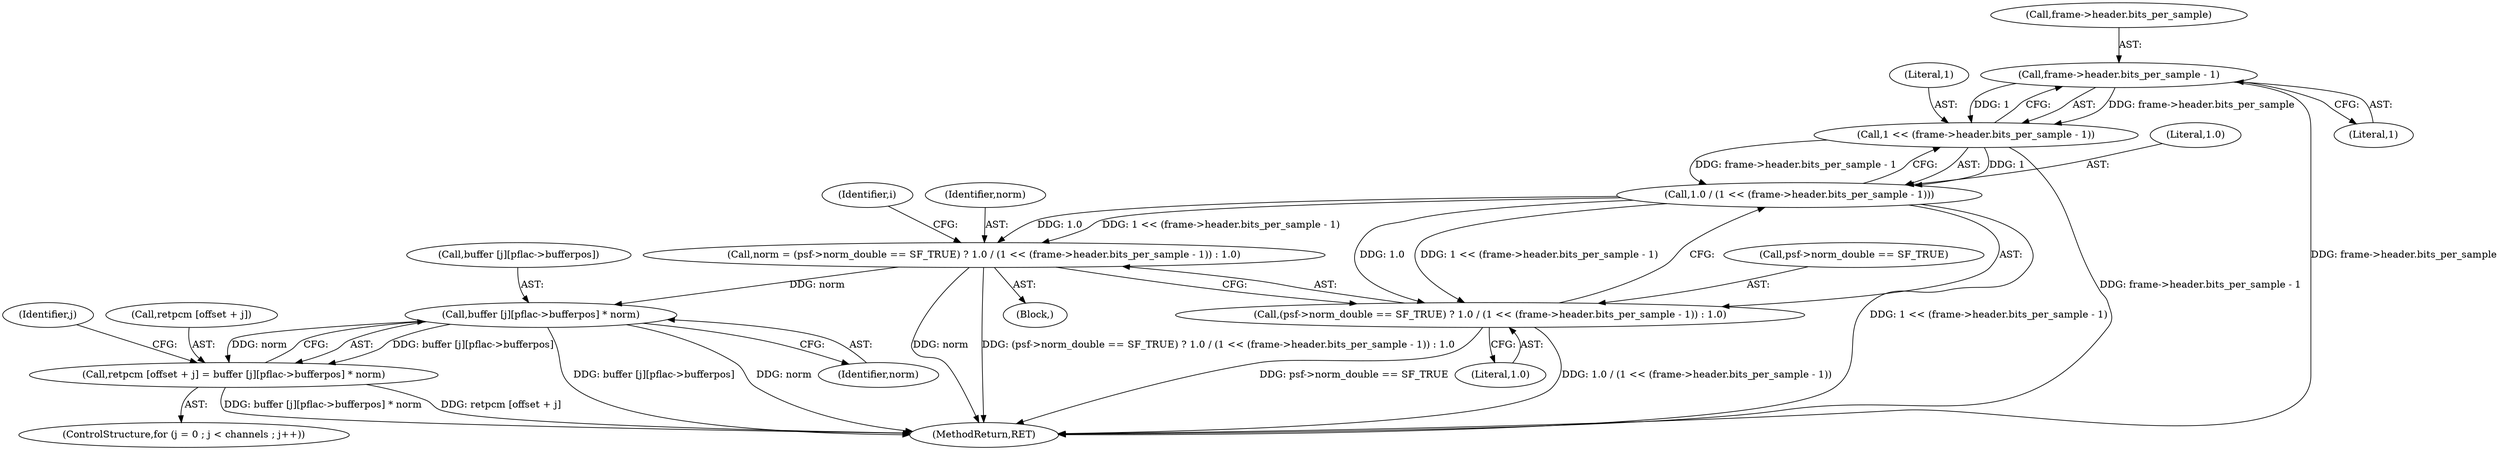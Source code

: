 digraph "0_libsndfile_60b234301adf258786d8b90be5c1d437fc8799e0@pointer" {
"1000704" [label="(Call,frame->header.bits_per_sample - 1)"];
"1000702" [label="(Call,1 << (frame->header.bits_per_sample - 1))"];
"1000700" [label="(Call,1.0 / (1 << (frame->header.bits_per_sample - 1)))"];
"1000692" [label="(Call,norm = (psf->norm_double == SF_TRUE) ? 1.0 / (1 << (frame->header.bits_per_sample - 1)) : 1.0)"];
"1000772" [label="(Call,buffer [j][pflac->bufferpos] * norm)"];
"1000766" [label="(Call,retpcm [offset + j] = buffer [j][pflac->bufferpos] * norm)"];
"1000694" [label="(Call,(psf->norm_double == SF_TRUE) ? 1.0 / (1 << (frame->header.bits_per_sample - 1)) : 1.0)"];
"1000694" [label="(Call,(psf->norm_double == SF_TRUE) ? 1.0 / (1 << (frame->header.bits_per_sample - 1)) : 1.0)"];
"1000711" [label="(Literal,1.0)"];
"1000692" [label="(Call,norm = (psf->norm_double == SF_TRUE) ? 1.0 / (1 << (frame->header.bits_per_sample - 1)) : 1.0)"];
"1000773" [label="(Call,buffer [j][pflac->bufferpos])"];
"1000704" [label="(Call,frame->header.bits_per_sample - 1)"];
"1000700" [label="(Call,1.0 / (1 << (frame->header.bits_per_sample - 1)))"];
"1000682" [label="(Block,)"];
"1000702" [label="(Call,1 << (frame->header.bits_per_sample - 1))"];
"1000767" [label="(Call,retpcm [offset + j])"];
"1000714" [label="(Identifier,i)"];
"1000780" [label="(Identifier,norm)"];
"1000757" [label="(ControlStructure,for (j = 0 ; j < channels ; j++))"];
"1000772" [label="(Call,buffer [j][pflac->bufferpos] * norm)"];
"1000808" [label="(MethodReturn,RET)"];
"1000701" [label="(Literal,1.0)"];
"1000705" [label="(Call,frame->header.bits_per_sample)"];
"1000703" [label="(Literal,1)"];
"1000695" [label="(Call,psf->norm_double == SF_TRUE)"];
"1000693" [label="(Identifier,norm)"];
"1000765" [label="(Identifier,j)"];
"1000710" [label="(Literal,1)"];
"1000766" [label="(Call,retpcm [offset + j] = buffer [j][pflac->bufferpos] * norm)"];
"1000704" -> "1000702"  [label="AST: "];
"1000704" -> "1000710"  [label="CFG: "];
"1000705" -> "1000704"  [label="AST: "];
"1000710" -> "1000704"  [label="AST: "];
"1000702" -> "1000704"  [label="CFG: "];
"1000704" -> "1000808"  [label="DDG: frame->header.bits_per_sample"];
"1000704" -> "1000702"  [label="DDG: frame->header.bits_per_sample"];
"1000704" -> "1000702"  [label="DDG: 1"];
"1000702" -> "1000700"  [label="AST: "];
"1000703" -> "1000702"  [label="AST: "];
"1000700" -> "1000702"  [label="CFG: "];
"1000702" -> "1000808"  [label="DDG: frame->header.bits_per_sample - 1"];
"1000702" -> "1000700"  [label="DDG: 1"];
"1000702" -> "1000700"  [label="DDG: frame->header.bits_per_sample - 1"];
"1000700" -> "1000694"  [label="AST: "];
"1000701" -> "1000700"  [label="AST: "];
"1000694" -> "1000700"  [label="CFG: "];
"1000700" -> "1000808"  [label="DDG: 1 << (frame->header.bits_per_sample - 1)"];
"1000700" -> "1000692"  [label="DDG: 1.0"];
"1000700" -> "1000692"  [label="DDG: 1 << (frame->header.bits_per_sample - 1)"];
"1000700" -> "1000694"  [label="DDG: 1.0"];
"1000700" -> "1000694"  [label="DDG: 1 << (frame->header.bits_per_sample - 1)"];
"1000692" -> "1000682"  [label="AST: "];
"1000692" -> "1000694"  [label="CFG: "];
"1000693" -> "1000692"  [label="AST: "];
"1000694" -> "1000692"  [label="AST: "];
"1000714" -> "1000692"  [label="CFG: "];
"1000692" -> "1000808"  [label="DDG: norm"];
"1000692" -> "1000808"  [label="DDG: (psf->norm_double == SF_TRUE) ? 1.0 / (1 << (frame->header.bits_per_sample - 1)) : 1.0"];
"1000692" -> "1000772"  [label="DDG: norm"];
"1000772" -> "1000766"  [label="AST: "];
"1000772" -> "1000780"  [label="CFG: "];
"1000773" -> "1000772"  [label="AST: "];
"1000780" -> "1000772"  [label="AST: "];
"1000766" -> "1000772"  [label="CFG: "];
"1000772" -> "1000808"  [label="DDG: buffer [j][pflac->bufferpos]"];
"1000772" -> "1000808"  [label="DDG: norm"];
"1000772" -> "1000766"  [label="DDG: buffer [j][pflac->bufferpos]"];
"1000772" -> "1000766"  [label="DDG: norm"];
"1000766" -> "1000757"  [label="AST: "];
"1000767" -> "1000766"  [label="AST: "];
"1000765" -> "1000766"  [label="CFG: "];
"1000766" -> "1000808"  [label="DDG: retpcm [offset + j]"];
"1000766" -> "1000808"  [label="DDG: buffer [j][pflac->bufferpos] * norm"];
"1000694" -> "1000711"  [label="CFG: "];
"1000695" -> "1000694"  [label="AST: "];
"1000711" -> "1000694"  [label="AST: "];
"1000694" -> "1000808"  [label="DDG: 1.0 / (1 << (frame->header.bits_per_sample - 1))"];
"1000694" -> "1000808"  [label="DDG: psf->norm_double == SF_TRUE"];
}
